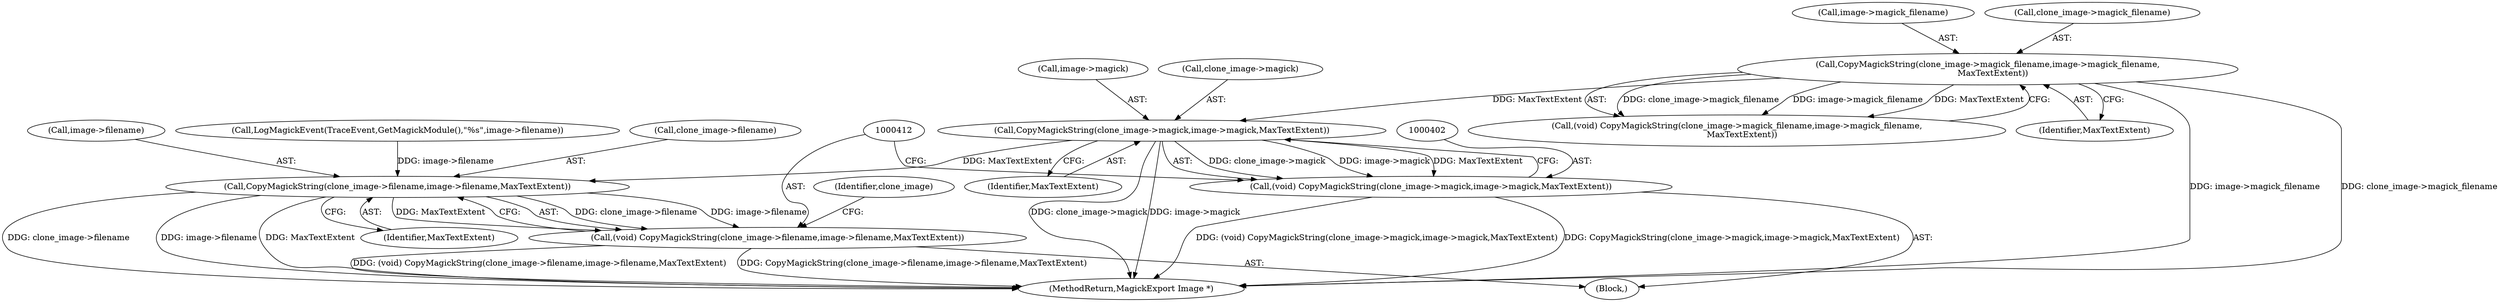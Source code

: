 digraph "0_ImageMagick_01843366d6a7b96e22ad7bb67f3df7d9fd4d5d74@pointer" {
"1000403" [label="(Call,CopyMagickString(clone_image->magick,image->magick,MaxTextExtent))"];
"1000393" [label="(Call,CopyMagickString(clone_image->magick_filename,image->magick_filename,\n    MaxTextExtent))"];
"1000401" [label="(Call,(void) CopyMagickString(clone_image->magick,image->magick,MaxTextExtent))"];
"1000413" [label="(Call,CopyMagickString(clone_image->filename,image->filename,MaxTextExtent))"];
"1000411" [label="(Call,(void) CopyMagickString(clone_image->filename,image->filename,MaxTextExtent))"];
"1000400" [label="(Identifier,MaxTextExtent)"];
"1000420" [label="(Identifier,MaxTextExtent)"];
"1000411" [label="(Call,(void) CopyMagickString(clone_image->filename,image->filename,MaxTextExtent))"];
"1000417" [label="(Call,image->filename)"];
"1000108" [label="(Block,)"];
"1000397" [label="(Call,image->magick_filename)"];
"1000410" [label="(Identifier,MaxTextExtent)"];
"1000403" [label="(Call,CopyMagickString(clone_image->magick,image->magick,MaxTextExtent))"];
"1000407" [label="(Call,image->magick)"];
"1000413" [label="(Call,CopyMagickString(clone_image->filename,image->filename,MaxTextExtent))"];
"1000132" [label="(Call,LogMagickEvent(TraceEvent,GetMagickModule(),\"%s\",image->filename))"];
"1000401" [label="(Call,(void) CopyMagickString(clone_image->magick,image->magick,MaxTextExtent))"];
"1000393" [label="(Call,CopyMagickString(clone_image->magick_filename,image->magick_filename,\n    MaxTextExtent))"];
"1000404" [label="(Call,clone_image->magick)"];
"1000842" [label="(MethodReturn,MagickExport Image *)"];
"1000394" [label="(Call,clone_image->magick_filename)"];
"1000423" [label="(Identifier,clone_image)"];
"1000391" [label="(Call,(void) CopyMagickString(clone_image->magick_filename,image->magick_filename,\n    MaxTextExtent))"];
"1000414" [label="(Call,clone_image->filename)"];
"1000403" -> "1000401"  [label="AST: "];
"1000403" -> "1000410"  [label="CFG: "];
"1000404" -> "1000403"  [label="AST: "];
"1000407" -> "1000403"  [label="AST: "];
"1000410" -> "1000403"  [label="AST: "];
"1000401" -> "1000403"  [label="CFG: "];
"1000403" -> "1000842"  [label="DDG: clone_image->magick"];
"1000403" -> "1000842"  [label="DDG: image->magick"];
"1000403" -> "1000401"  [label="DDG: clone_image->magick"];
"1000403" -> "1000401"  [label="DDG: image->magick"];
"1000403" -> "1000401"  [label="DDG: MaxTextExtent"];
"1000393" -> "1000403"  [label="DDG: MaxTextExtent"];
"1000403" -> "1000413"  [label="DDG: MaxTextExtent"];
"1000393" -> "1000391"  [label="AST: "];
"1000393" -> "1000400"  [label="CFG: "];
"1000394" -> "1000393"  [label="AST: "];
"1000397" -> "1000393"  [label="AST: "];
"1000400" -> "1000393"  [label="AST: "];
"1000391" -> "1000393"  [label="CFG: "];
"1000393" -> "1000842"  [label="DDG: image->magick_filename"];
"1000393" -> "1000842"  [label="DDG: clone_image->magick_filename"];
"1000393" -> "1000391"  [label="DDG: clone_image->magick_filename"];
"1000393" -> "1000391"  [label="DDG: image->magick_filename"];
"1000393" -> "1000391"  [label="DDG: MaxTextExtent"];
"1000401" -> "1000108"  [label="AST: "];
"1000402" -> "1000401"  [label="AST: "];
"1000412" -> "1000401"  [label="CFG: "];
"1000401" -> "1000842"  [label="DDG: (void) CopyMagickString(clone_image->magick,image->magick,MaxTextExtent)"];
"1000401" -> "1000842"  [label="DDG: CopyMagickString(clone_image->magick,image->magick,MaxTextExtent)"];
"1000413" -> "1000411"  [label="AST: "];
"1000413" -> "1000420"  [label="CFG: "];
"1000414" -> "1000413"  [label="AST: "];
"1000417" -> "1000413"  [label="AST: "];
"1000420" -> "1000413"  [label="AST: "];
"1000411" -> "1000413"  [label="CFG: "];
"1000413" -> "1000842"  [label="DDG: MaxTextExtent"];
"1000413" -> "1000842"  [label="DDG: clone_image->filename"];
"1000413" -> "1000842"  [label="DDG: image->filename"];
"1000413" -> "1000411"  [label="DDG: clone_image->filename"];
"1000413" -> "1000411"  [label="DDG: image->filename"];
"1000413" -> "1000411"  [label="DDG: MaxTextExtent"];
"1000132" -> "1000413"  [label="DDG: image->filename"];
"1000411" -> "1000108"  [label="AST: "];
"1000412" -> "1000411"  [label="AST: "];
"1000423" -> "1000411"  [label="CFG: "];
"1000411" -> "1000842"  [label="DDG: (void) CopyMagickString(clone_image->filename,image->filename,MaxTextExtent)"];
"1000411" -> "1000842"  [label="DDG: CopyMagickString(clone_image->filename,image->filename,MaxTextExtent)"];
}
